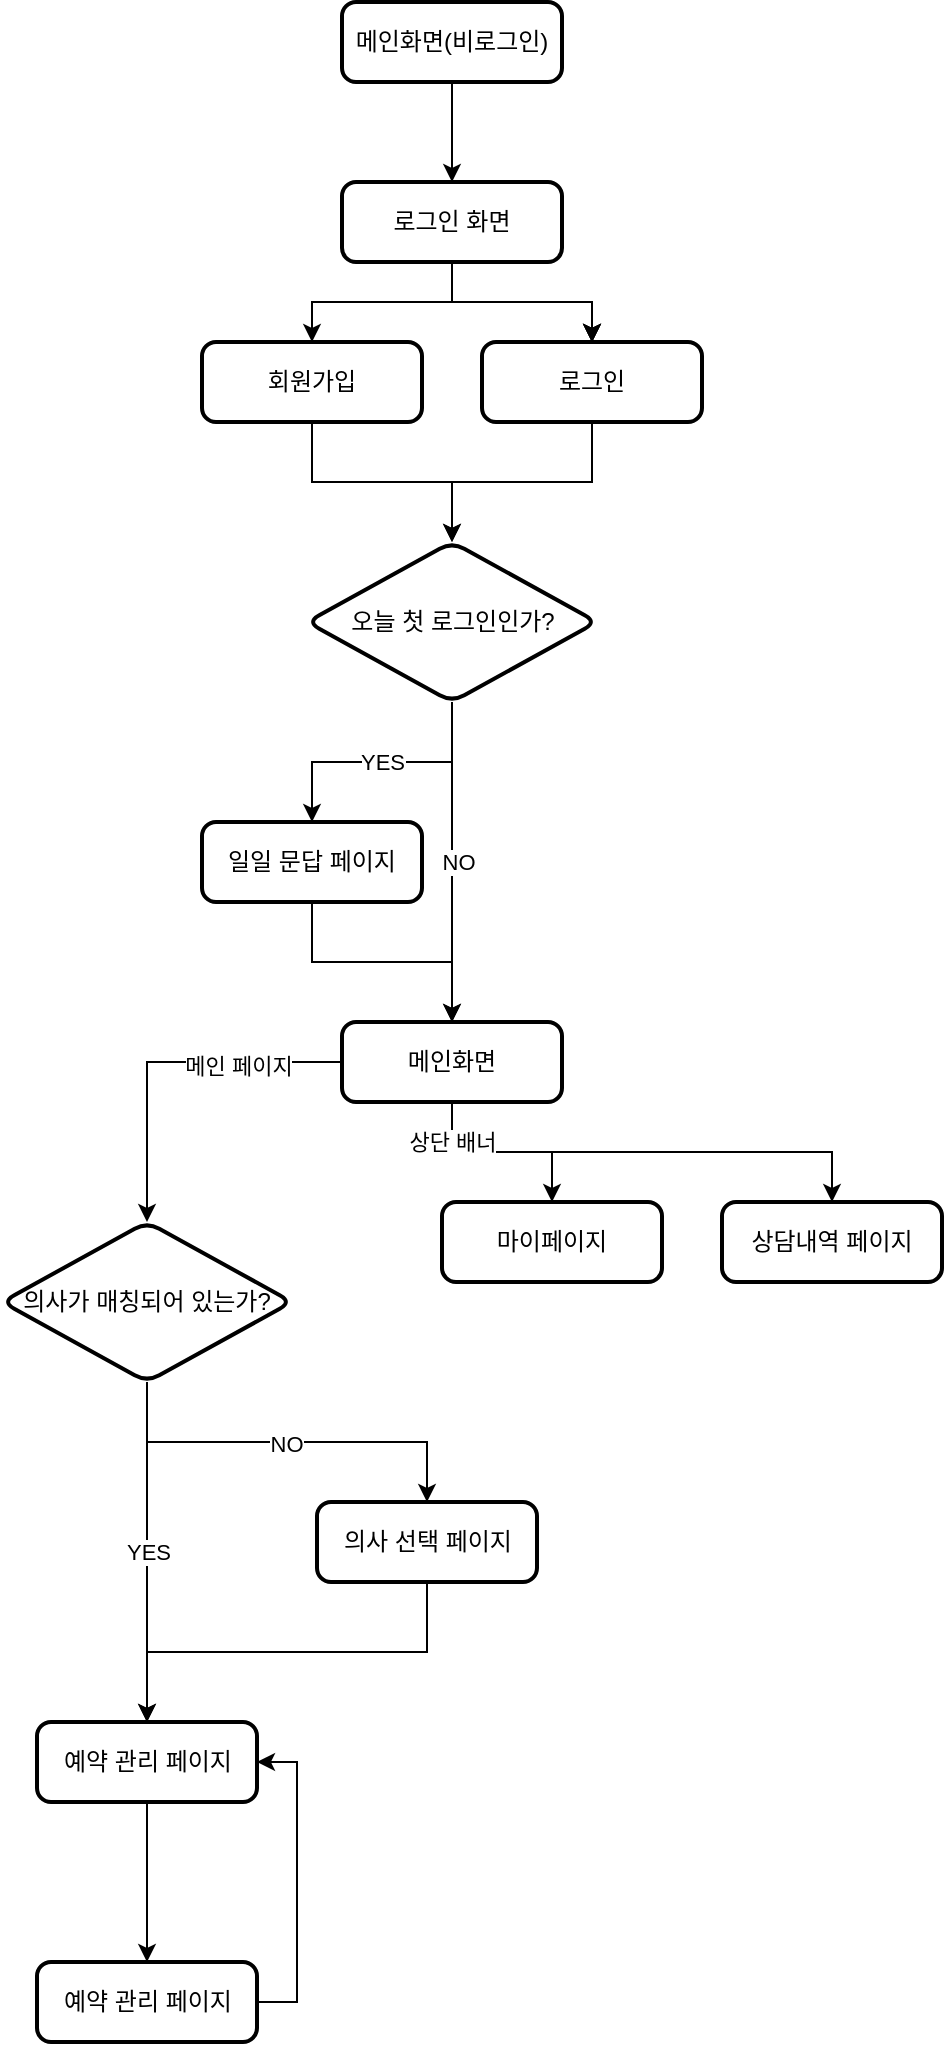 <mxfile version="15.5.0" type="github" pages="2">
  <diagram id="C5RBs43oDa-KdzZeNtuy" name="파랑지우개">
    <mxGraphModel dx="1208" dy="840" grid="1" gridSize="10" guides="1" tooltips="1" connect="1" arrows="1" fold="1" page="1" pageScale="1" pageWidth="827" pageHeight="1169" math="0" shadow="0">
      <root>
        <mxCell id="WIyWlLk6GJQsqaUBKTNV-0" />
        <mxCell id="WIyWlLk6GJQsqaUBKTNV-1" parent="WIyWlLk6GJQsqaUBKTNV-0" />
        <mxCell id="Z8gFCuBKRbl_2NiVSG5U-6" value="" style="edgeStyle=orthogonalEdgeStyle;rounded=0;orthogonalLoop=1;jettySize=auto;html=1;" edge="1" parent="WIyWlLk6GJQsqaUBKTNV-1" source="Z8gFCuBKRbl_2NiVSG5U-2" target="Z8gFCuBKRbl_2NiVSG5U-3">
          <mxGeometry relative="1" as="geometry" />
        </mxCell>
        <mxCell id="Z8gFCuBKRbl_2NiVSG5U-7" value="" style="edgeStyle=orthogonalEdgeStyle;rounded=0;orthogonalLoop=1;jettySize=auto;html=1;" edge="1" parent="WIyWlLk6GJQsqaUBKTNV-1" source="Z8gFCuBKRbl_2NiVSG5U-2" target="Z8gFCuBKRbl_2NiVSG5U-3">
          <mxGeometry relative="1" as="geometry" />
        </mxCell>
        <mxCell id="Z8gFCuBKRbl_2NiVSG5U-10" value="" style="edgeStyle=orthogonalEdgeStyle;rounded=0;orthogonalLoop=1;jettySize=auto;html=1;" edge="1" parent="WIyWlLk6GJQsqaUBKTNV-1" source="Z8gFCuBKRbl_2NiVSG5U-2" target="Z8gFCuBKRbl_2NiVSG5U-3">
          <mxGeometry relative="1" as="geometry" />
        </mxCell>
        <mxCell id="Z8gFCuBKRbl_2NiVSG5U-13" value="" style="edgeStyle=orthogonalEdgeStyle;rounded=0;orthogonalLoop=1;jettySize=auto;html=1;" edge="1" parent="WIyWlLk6GJQsqaUBKTNV-1" source="Z8gFCuBKRbl_2NiVSG5U-2" target="Z8gFCuBKRbl_2NiVSG5U-3">
          <mxGeometry relative="1" as="geometry" />
        </mxCell>
        <mxCell id="Z8gFCuBKRbl_2NiVSG5U-17" value="" style="edgeStyle=orthogonalEdgeStyle;rounded=0;orthogonalLoop=1;jettySize=auto;html=1;" edge="1" parent="WIyWlLk6GJQsqaUBKTNV-1" source="Z8gFCuBKRbl_2NiVSG5U-2" target="Z8gFCuBKRbl_2NiVSG5U-16">
          <mxGeometry relative="1" as="geometry" />
        </mxCell>
        <mxCell id="Z8gFCuBKRbl_2NiVSG5U-2" value="로그인 화면" style="rounded=1;whiteSpace=wrap;html=1;absoluteArcSize=1;arcSize=14;strokeWidth=2;" vertex="1" parent="WIyWlLk6GJQsqaUBKTNV-1">
          <mxGeometry x="200" y="180" width="110" height="40" as="geometry" />
        </mxCell>
        <mxCell id="Z8gFCuBKRbl_2NiVSG5U-30" value="" style="edgeStyle=orthogonalEdgeStyle;rounded=0;orthogonalLoop=1;jettySize=auto;html=1;" edge="1" parent="WIyWlLk6GJQsqaUBKTNV-1" source="Z8gFCuBKRbl_2NiVSG5U-3" target="Z8gFCuBKRbl_2NiVSG5U-28">
          <mxGeometry relative="1" as="geometry" />
        </mxCell>
        <mxCell id="Z8gFCuBKRbl_2NiVSG5U-3" value="로그인" style="rounded=1;whiteSpace=wrap;html=1;absoluteArcSize=1;arcSize=14;strokeWidth=2;" vertex="1" parent="WIyWlLk6GJQsqaUBKTNV-1">
          <mxGeometry x="270" y="260" width="110" height="40" as="geometry" />
        </mxCell>
        <mxCell id="Z8gFCuBKRbl_2NiVSG5U-29" value="" style="edgeStyle=orthogonalEdgeStyle;rounded=0;orthogonalLoop=1;jettySize=auto;html=1;" edge="1" parent="WIyWlLk6GJQsqaUBKTNV-1" source="Z8gFCuBKRbl_2NiVSG5U-16" target="Z8gFCuBKRbl_2NiVSG5U-28">
          <mxGeometry relative="1" as="geometry" />
        </mxCell>
        <mxCell id="Z8gFCuBKRbl_2NiVSG5U-16" value="회원가입" style="rounded=1;whiteSpace=wrap;html=1;absoluteArcSize=1;arcSize=14;strokeWidth=2;" vertex="1" parent="WIyWlLk6GJQsqaUBKTNV-1">
          <mxGeometry x="130" y="260" width="110" height="40" as="geometry" />
        </mxCell>
        <mxCell id="Z8gFCuBKRbl_2NiVSG5U-24" value="" style="edgeStyle=orthogonalEdgeStyle;rounded=0;orthogonalLoop=1;jettySize=auto;html=1;" edge="1" parent="WIyWlLk6GJQsqaUBKTNV-1" source="Z8gFCuBKRbl_2NiVSG5U-22" target="Z8gFCuBKRbl_2NiVSG5U-2">
          <mxGeometry relative="1" as="geometry" />
        </mxCell>
        <mxCell id="Z8gFCuBKRbl_2NiVSG5U-22" value="메인화면(비로그인)" style="rounded=1;whiteSpace=wrap;html=1;absoluteArcSize=1;arcSize=14;strokeWidth=2;" vertex="1" parent="WIyWlLk6GJQsqaUBKTNV-1">
          <mxGeometry x="200" y="90" width="110" height="40" as="geometry" />
        </mxCell>
        <mxCell id="Z8gFCuBKRbl_2NiVSG5U-35" value="YES" style="edgeStyle=orthogonalEdgeStyle;rounded=0;orthogonalLoop=1;jettySize=auto;html=1;entryX=0.5;entryY=0;entryDx=0;entryDy=0;" edge="1" parent="WIyWlLk6GJQsqaUBKTNV-1" source="Z8gFCuBKRbl_2NiVSG5U-28" target="Z8gFCuBKRbl_2NiVSG5U-36">
          <mxGeometry relative="1" as="geometry">
            <mxPoint x="160" y="500" as="targetPoint" />
          </mxGeometry>
        </mxCell>
        <mxCell id="Z8gFCuBKRbl_2NiVSG5U-38" value="" style="edgeStyle=orthogonalEdgeStyle;rounded=0;orthogonalLoop=1;jettySize=auto;html=1;entryX=0.5;entryY=0;entryDx=0;entryDy=0;" edge="1" parent="WIyWlLk6GJQsqaUBKTNV-1" source="Z8gFCuBKRbl_2NiVSG5U-28" target="Z8gFCuBKRbl_2NiVSG5U-39">
          <mxGeometry relative="1" as="geometry">
            <mxPoint x="320" y="500" as="targetPoint" />
          </mxGeometry>
        </mxCell>
        <mxCell id="Z8gFCuBKRbl_2NiVSG5U-41" value="NO" style="edgeLabel;html=1;align=center;verticalAlign=middle;resizable=0;points=[];" vertex="1" connectable="0" parent="Z8gFCuBKRbl_2NiVSG5U-38">
          <mxGeometry y="3" relative="1" as="geometry">
            <mxPoint as="offset" />
          </mxGeometry>
        </mxCell>
        <mxCell id="Z8gFCuBKRbl_2NiVSG5U-28" value="오늘 첫 로그인인가?" style="rhombus;whiteSpace=wrap;html=1;rounded=1;strokeWidth=2;arcSize=14;" vertex="1" parent="WIyWlLk6GJQsqaUBKTNV-1">
          <mxGeometry x="182.5" y="360" width="145" height="80" as="geometry" />
        </mxCell>
        <mxCell id="Z8gFCuBKRbl_2NiVSG5U-42" value="" style="edgeStyle=orthogonalEdgeStyle;rounded=0;orthogonalLoop=1;jettySize=auto;html=1;" edge="1" parent="WIyWlLk6GJQsqaUBKTNV-1" source="Z8gFCuBKRbl_2NiVSG5U-36" target="Z8gFCuBKRbl_2NiVSG5U-39">
          <mxGeometry relative="1" as="geometry" />
        </mxCell>
        <mxCell id="Z8gFCuBKRbl_2NiVSG5U-36" value="일일 문답 페이지" style="rounded=1;whiteSpace=wrap;html=1;absoluteArcSize=1;arcSize=14;strokeWidth=2;" vertex="1" parent="WIyWlLk6GJQsqaUBKTNV-1">
          <mxGeometry x="130" y="500" width="110" height="40" as="geometry" />
        </mxCell>
        <mxCell id="Z8gFCuBKRbl_2NiVSG5U-44" value="" style="edgeStyle=orthogonalEdgeStyle;rounded=0;orthogonalLoop=1;jettySize=auto;html=1;entryX=0.5;entryY=0;entryDx=0;entryDy=0;" edge="1" parent="WIyWlLk6GJQsqaUBKTNV-1" source="Z8gFCuBKRbl_2NiVSG5U-39" target="Z8gFCuBKRbl_2NiVSG5U-45">
          <mxGeometry relative="1" as="geometry">
            <mxPoint x="255" y="680" as="targetPoint" />
          </mxGeometry>
        </mxCell>
        <mxCell id="Z8gFCuBKRbl_2NiVSG5U-76" value="메인 페이지" style="edgeLabel;html=1;align=center;verticalAlign=middle;resizable=0;points=[];" vertex="1" connectable="0" parent="Z8gFCuBKRbl_2NiVSG5U-44">
          <mxGeometry x="-0.414" y="2" relative="1" as="geometry">
            <mxPoint as="offset" />
          </mxGeometry>
        </mxCell>
        <mxCell id="Z8gFCuBKRbl_2NiVSG5U-73" value="" style="edgeStyle=orthogonalEdgeStyle;rounded=0;orthogonalLoop=1;jettySize=auto;html=1;" edge="1" parent="WIyWlLk6GJQsqaUBKTNV-1" source="Z8gFCuBKRbl_2NiVSG5U-39" target="Z8gFCuBKRbl_2NiVSG5U-71">
          <mxGeometry relative="1" as="geometry" />
        </mxCell>
        <mxCell id="Z8gFCuBKRbl_2NiVSG5U-74" value="상단 배너" style="edgeStyle=orthogonalEdgeStyle;rounded=0;orthogonalLoop=1;jettySize=auto;html=1;exitX=0.5;exitY=1;exitDx=0;exitDy=0;entryX=0.5;entryY=0;entryDx=0;entryDy=0;" edge="1" parent="WIyWlLk6GJQsqaUBKTNV-1" source="Z8gFCuBKRbl_2NiVSG5U-39" target="Z8gFCuBKRbl_2NiVSG5U-72">
          <mxGeometry x="-0.833" relative="1" as="geometry">
            <mxPoint as="offset" />
          </mxGeometry>
        </mxCell>
        <mxCell id="Z8gFCuBKRbl_2NiVSG5U-39" value="메인화면" style="rounded=1;whiteSpace=wrap;html=1;absoluteArcSize=1;arcSize=14;strokeWidth=2;" vertex="1" parent="WIyWlLk6GJQsqaUBKTNV-1">
          <mxGeometry x="200" y="600" width="110" height="40" as="geometry" />
        </mxCell>
        <mxCell id="Z8gFCuBKRbl_2NiVSG5U-47" value="YES" style="edgeStyle=orthogonalEdgeStyle;rounded=0;orthogonalLoop=1;jettySize=auto;html=1;entryX=0.5;entryY=0;entryDx=0;entryDy=0;" edge="1" parent="WIyWlLk6GJQsqaUBKTNV-1" source="Z8gFCuBKRbl_2NiVSG5U-45" target="Z8gFCuBKRbl_2NiVSG5U-48">
          <mxGeometry relative="1" as="geometry">
            <mxPoint x="255" y="870" as="targetPoint" />
          </mxGeometry>
        </mxCell>
        <mxCell id="Z8gFCuBKRbl_2NiVSG5U-50" value="" style="edgeStyle=orthogonalEdgeStyle;rounded=0;orthogonalLoop=1;jettySize=auto;html=1;entryX=0.5;entryY=0;entryDx=0;entryDy=0;exitX=0.5;exitY=1;exitDx=0;exitDy=0;" edge="1" parent="WIyWlLk6GJQsqaUBKTNV-1" source="Z8gFCuBKRbl_2NiVSG5U-45" target="Z8gFCuBKRbl_2NiVSG5U-51">
          <mxGeometry relative="1" as="geometry">
            <mxPoint x="387.5" y="790" as="targetPoint" />
          </mxGeometry>
        </mxCell>
        <mxCell id="Z8gFCuBKRbl_2NiVSG5U-56" value="NO" style="edgeLabel;html=1;align=center;verticalAlign=middle;resizable=0;points=[];" vertex="1" connectable="0" parent="Z8gFCuBKRbl_2NiVSG5U-50">
          <mxGeometry x="-0.663" y="-1" relative="1" as="geometry">
            <mxPoint x="66" as="offset" />
          </mxGeometry>
        </mxCell>
        <mxCell id="Z8gFCuBKRbl_2NiVSG5U-45" value="의사가 매칭되어 있는가?" style="rhombus;whiteSpace=wrap;html=1;rounded=1;strokeWidth=2;arcSize=14;" vertex="1" parent="WIyWlLk6GJQsqaUBKTNV-1">
          <mxGeometry x="30" y="700" width="145" height="80" as="geometry" />
        </mxCell>
        <mxCell id="Z8gFCuBKRbl_2NiVSG5U-78" value="" style="edgeStyle=orthogonalEdgeStyle;rounded=0;orthogonalLoop=1;jettySize=auto;html=1;" edge="1" parent="WIyWlLk6GJQsqaUBKTNV-1" source="Z8gFCuBKRbl_2NiVSG5U-48" target="Z8gFCuBKRbl_2NiVSG5U-77">
          <mxGeometry relative="1" as="geometry" />
        </mxCell>
        <mxCell id="Z8gFCuBKRbl_2NiVSG5U-48" value="예약 관리 페이지" style="rounded=1;whiteSpace=wrap;html=1;absoluteArcSize=1;arcSize=14;strokeWidth=2;" vertex="1" parent="WIyWlLk6GJQsqaUBKTNV-1">
          <mxGeometry x="47.5" y="950" width="110" height="40" as="geometry" />
        </mxCell>
        <mxCell id="Z8gFCuBKRbl_2NiVSG5U-59" style="edgeStyle=orthogonalEdgeStyle;rounded=0;orthogonalLoop=1;jettySize=auto;html=1;exitX=0.5;exitY=1;exitDx=0;exitDy=0;entryX=0.5;entryY=0;entryDx=0;entryDy=0;" edge="1" parent="WIyWlLk6GJQsqaUBKTNV-1" source="Z8gFCuBKRbl_2NiVSG5U-51" target="Z8gFCuBKRbl_2NiVSG5U-48">
          <mxGeometry relative="1" as="geometry" />
        </mxCell>
        <mxCell id="Z8gFCuBKRbl_2NiVSG5U-51" value="의사 선택 페이지" style="rounded=1;whiteSpace=wrap;html=1;absoluteArcSize=1;arcSize=14;strokeWidth=2;" vertex="1" parent="WIyWlLk6GJQsqaUBKTNV-1">
          <mxGeometry x="187.5" y="840" width="110" height="40" as="geometry" />
        </mxCell>
        <mxCell id="Z8gFCuBKRbl_2NiVSG5U-71" value="마이페이지" style="rounded=1;whiteSpace=wrap;html=1;absoluteArcSize=1;arcSize=14;strokeWidth=2;" vertex="1" parent="WIyWlLk6GJQsqaUBKTNV-1">
          <mxGeometry x="250" y="690" width="110" height="40" as="geometry" />
        </mxCell>
        <mxCell id="Z8gFCuBKRbl_2NiVSG5U-72" value="상담내역 페이지" style="rounded=1;whiteSpace=wrap;html=1;absoluteArcSize=1;arcSize=14;strokeWidth=2;" vertex="1" parent="WIyWlLk6GJQsqaUBKTNV-1">
          <mxGeometry x="390" y="690" width="110" height="40" as="geometry" />
        </mxCell>
        <mxCell id="Z8gFCuBKRbl_2NiVSG5U-79" style="edgeStyle=orthogonalEdgeStyle;rounded=0;orthogonalLoop=1;jettySize=auto;html=1;exitX=1;exitY=0.5;exitDx=0;exitDy=0;entryX=1;entryY=0.5;entryDx=0;entryDy=0;" edge="1" parent="WIyWlLk6GJQsqaUBKTNV-1" source="Z8gFCuBKRbl_2NiVSG5U-77" target="Z8gFCuBKRbl_2NiVSG5U-48">
          <mxGeometry relative="1" as="geometry" />
        </mxCell>
        <mxCell id="Z8gFCuBKRbl_2NiVSG5U-77" value="예약 관리 페이지" style="rounded=1;whiteSpace=wrap;html=1;absoluteArcSize=1;arcSize=14;strokeWidth=2;" vertex="1" parent="WIyWlLk6GJQsqaUBKTNV-1">
          <mxGeometry x="47.5" y="1070" width="110" height="40" as="geometry" />
        </mxCell>
      </root>
    </mxGraphModel>
  </diagram>
  <diagram id="is_2GysP-CsVzye4Xk6G" name="의사">
    <mxGraphModel dx="1208" dy="840" grid="1" gridSize="10" guides="1" tooltips="1" connect="1" arrows="1" fold="1" page="1" pageScale="1" pageWidth="827" pageHeight="1169" math="0" shadow="0">
      <root>
        <mxCell id="v1J3P1CD7OVZ6l7Q7-lP-0" />
        <mxCell id="v1J3P1CD7OVZ6l7Q7-lP-1" parent="v1J3P1CD7OVZ6l7Q7-lP-0" />
      </root>
    </mxGraphModel>
  </diagram>
</mxfile>
